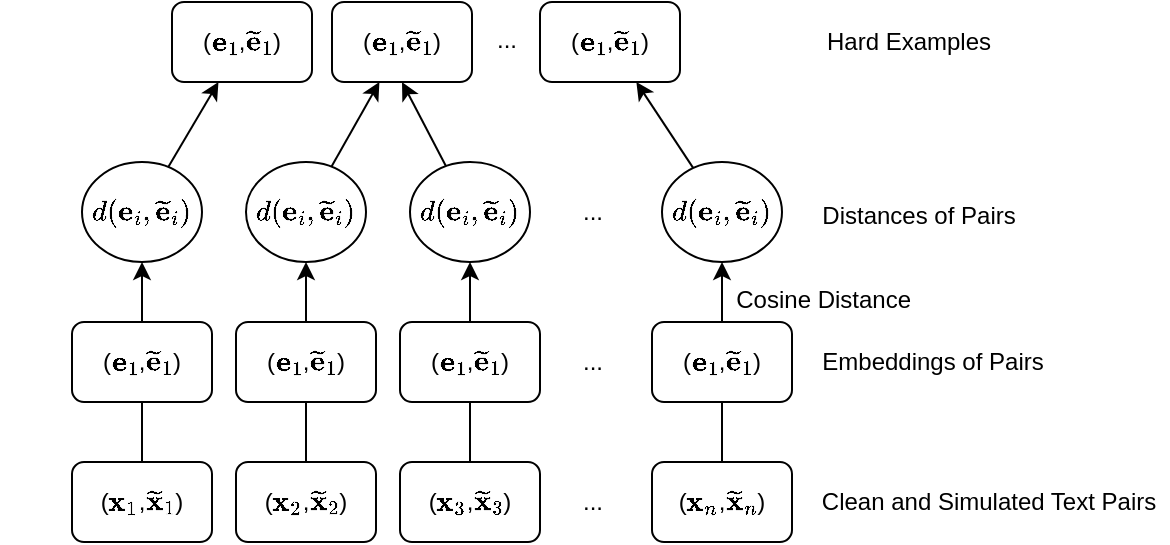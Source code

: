 <mxfile version="14.9.3" type="github">
  <diagram id="E3GFg0OGAkG6G9jWUTcP" name="Page-1">
    <mxGraphModel dx="845" dy="509" grid="1" gridSize="10" guides="1" tooltips="1" connect="1" arrows="1" fold="1" page="1" pageScale="1" pageWidth="827" pageHeight="1169" math="1" shadow="0">
      <root>
        <mxCell id="0" />
        <mxCell id="1" parent="0" />
        <mxCell id="UlxhPjbnL3pSGGldGGU--26" value="" style="edgeStyle=orthogonalEdgeStyle;rounded=0;orthogonalLoop=1;jettySize=auto;html=1;" edge="1" parent="1" source="UlxhPjbnL3pSGGldGGU--1" target="UlxhPjbnL3pSGGldGGU--17">
          <mxGeometry relative="1" as="geometry" />
        </mxCell>
        <mxCell id="UlxhPjbnL3pSGGldGGU--1" value="(\(\mathbf{x}_1\),\(\mathbf{\widetilde{x}}_1\))" style="rounded=1;whiteSpace=wrap;html=1;" vertex="1" parent="1">
          <mxGeometry x="180" y="400" width="70" height="40" as="geometry" />
        </mxCell>
        <mxCell id="UlxhPjbnL3pSGGldGGU--27" value="" style="edgeStyle=orthogonalEdgeStyle;rounded=0;orthogonalLoop=1;jettySize=auto;html=1;" edge="1" parent="1" source="UlxhPjbnL3pSGGldGGU--3" target="UlxhPjbnL3pSGGldGGU--19">
          <mxGeometry relative="1" as="geometry" />
        </mxCell>
        <mxCell id="UlxhPjbnL3pSGGldGGU--3" value="(\(\mathbf{x}_2\),\(\mathbf{\widetilde{x}}_2\))" style="rounded=1;whiteSpace=wrap;html=1;" vertex="1" parent="1">
          <mxGeometry x="262" y="400" width="70" height="40" as="geometry" />
        </mxCell>
        <mxCell id="UlxhPjbnL3pSGGldGGU--28" value="" style="edgeStyle=orthogonalEdgeStyle;rounded=0;orthogonalLoop=1;jettySize=auto;html=1;" edge="1" parent="1" source="UlxhPjbnL3pSGGldGGU--4" target="UlxhPjbnL3pSGGldGGU--20">
          <mxGeometry relative="1" as="geometry" />
        </mxCell>
        <mxCell id="UlxhPjbnL3pSGGldGGU--4" value="(\(\mathbf{x}_3\),\(\mathbf{\widetilde{x}}_3\))" style="rounded=1;whiteSpace=wrap;html=1;" vertex="1" parent="1">
          <mxGeometry x="344" y="400" width="70" height="40" as="geometry" />
        </mxCell>
        <mxCell id="UlxhPjbnL3pSGGldGGU--5" value="..." style="text;html=1;align=center;verticalAlign=middle;resizable=0;points=[];autosize=1;strokeColor=none;" vertex="1" parent="1">
          <mxGeometry x="425" y="410" width="30" height="20" as="geometry" />
        </mxCell>
        <mxCell id="UlxhPjbnL3pSGGldGGU--29" value="" style="edgeStyle=orthogonalEdgeStyle;rounded=0;orthogonalLoop=1;jettySize=auto;html=1;" edge="1" parent="1" source="UlxhPjbnL3pSGGldGGU--6" target="UlxhPjbnL3pSGGldGGU--21">
          <mxGeometry relative="1" as="geometry" />
        </mxCell>
        <mxCell id="UlxhPjbnL3pSGGldGGU--6" value="(\(\mathbf{x}_n\),\(\mathbf{\widetilde{x}}_n\))" style="rounded=1;whiteSpace=wrap;html=1;" vertex="1" parent="1">
          <mxGeometry x="470" y="400" width="70" height="40" as="geometry" />
        </mxCell>
        <mxCell id="UlxhPjbnL3pSGGldGGU--7" value="Clean and Simulated Text Pairs" style="text;html=1;align=center;verticalAlign=middle;resizable=0;points=[];autosize=1;strokeColor=none;" vertex="1" parent="1">
          <mxGeometry x="548" y="410" width="180" height="20" as="geometry" />
        </mxCell>
        <mxCell id="UlxhPjbnL3pSGGldGGU--8" value="(\(\mathbf{e}_1\),\(\mathbf{\widetilde{e}}_1\))" style="rounded=1;whiteSpace=wrap;html=1;" vertex="1" parent="1">
          <mxGeometry x="180" y="330" width="70" height="40" as="geometry" />
        </mxCell>
        <mxCell id="UlxhPjbnL3pSGGldGGU--9" value="(\(\mathbf{e}_1\),\(\mathbf{\widetilde{e}}_1\))" style="rounded=1;whiteSpace=wrap;html=1;" vertex="1" parent="1">
          <mxGeometry x="262" y="330" width="70" height="40" as="geometry" />
        </mxCell>
        <mxCell id="UlxhPjbnL3pSGGldGGU--10" value="(\(\mathbf{e}_1\),\(\mathbf{\widetilde{e}}_1\))" style="rounded=1;whiteSpace=wrap;html=1;" vertex="1" parent="1">
          <mxGeometry x="344" y="330" width="70" height="40" as="geometry" />
        </mxCell>
        <mxCell id="UlxhPjbnL3pSGGldGGU--11" value="(\(\mathbf{e}_1\),\(\mathbf{\widetilde{e}}_1\))" style="rounded=1;whiteSpace=wrap;html=1;" vertex="1" parent="1">
          <mxGeometry x="470" y="330" width="70" height="40" as="geometry" />
        </mxCell>
        <mxCell id="UlxhPjbnL3pSGGldGGU--12" value="..." style="text;html=1;align=center;verticalAlign=middle;resizable=0;points=[];autosize=1;strokeColor=none;" vertex="1" parent="1">
          <mxGeometry x="425" y="340" width="30" height="20" as="geometry" />
        </mxCell>
        <mxCell id="UlxhPjbnL3pSGGldGGU--13" value="Embeddings of Pairs" style="text;html=1;align=center;verticalAlign=middle;resizable=0;points=[];autosize=1;strokeColor=none;" vertex="1" parent="1">
          <mxGeometry x="545" y="340" width="130" height="20" as="geometry" />
        </mxCell>
        <mxCell id="UlxhPjbnL3pSGGldGGU--30" value="" style="rounded=0;orthogonalLoop=1;jettySize=auto;html=1;" edge="1" parent="1" source="UlxhPjbnL3pSGGldGGU--17" target="UlxhPjbnL3pSGGldGGU--22">
          <mxGeometry relative="1" as="geometry" />
        </mxCell>
        <mxCell id="UlxhPjbnL3pSGGldGGU--17" value="&lt;span&gt;\(d(\mathbf{e}_i, \mathbf{\widetilde{e}}_i)\)&lt;/span&gt;" style="ellipse;whiteSpace=wrap;html=1;" vertex="1" parent="1">
          <mxGeometry x="185" y="250" width="60" height="50" as="geometry" />
        </mxCell>
        <mxCell id="UlxhPjbnL3pSGGldGGU--31" value="" style="edgeStyle=none;rounded=0;orthogonalLoop=1;jettySize=auto;html=1;" edge="1" parent="1" source="UlxhPjbnL3pSGGldGGU--19" target="UlxhPjbnL3pSGGldGGU--23">
          <mxGeometry relative="1" as="geometry" />
        </mxCell>
        <mxCell id="UlxhPjbnL3pSGGldGGU--19" value="&lt;span&gt;\(d(\mathbf{e}_i, \mathbf{\widetilde{e}}_i)\)&lt;/span&gt;" style="ellipse;whiteSpace=wrap;html=1;" vertex="1" parent="1">
          <mxGeometry x="267" y="250" width="60" height="50" as="geometry" />
        </mxCell>
        <mxCell id="UlxhPjbnL3pSGGldGGU--32" value="" style="edgeStyle=none;rounded=0;orthogonalLoop=1;jettySize=auto;html=1;entryX=0.5;entryY=1;entryDx=0;entryDy=0;" edge="1" parent="1" source="UlxhPjbnL3pSGGldGGU--20" target="UlxhPjbnL3pSGGldGGU--23">
          <mxGeometry relative="1" as="geometry" />
        </mxCell>
        <mxCell id="UlxhPjbnL3pSGGldGGU--20" value="&lt;span&gt;\(d(\mathbf{e}_i, \mathbf{\widetilde{e}}_i)\)&lt;/span&gt;" style="ellipse;whiteSpace=wrap;html=1;" vertex="1" parent="1">
          <mxGeometry x="349" y="250" width="60" height="50" as="geometry" />
        </mxCell>
        <mxCell id="UlxhPjbnL3pSGGldGGU--33" value="" style="edgeStyle=none;rounded=0;orthogonalLoop=1;jettySize=auto;html=1;" edge="1" parent="1" source="UlxhPjbnL3pSGGldGGU--21" target="UlxhPjbnL3pSGGldGGU--24">
          <mxGeometry relative="1" as="geometry" />
        </mxCell>
        <mxCell id="UlxhPjbnL3pSGGldGGU--21" value="&lt;span&gt;\(d(\mathbf{e}_i, \mathbf{\widetilde{e}}_i)\)&lt;/span&gt;" style="ellipse;whiteSpace=wrap;html=1;" vertex="1" parent="1">
          <mxGeometry x="475" y="250" width="60" height="50" as="geometry" />
        </mxCell>
        <mxCell id="UlxhPjbnL3pSGGldGGU--22" value="(\(\mathbf{e}_1\),\(\mathbf{\widetilde{e}}_1\))" style="rounded=1;whiteSpace=wrap;html=1;" vertex="1" parent="1">
          <mxGeometry x="230" y="170" width="70" height="40" as="geometry" />
        </mxCell>
        <mxCell id="UlxhPjbnL3pSGGldGGU--23" value="(\(\mathbf{e}_1\),\(\mathbf{\widetilde{e}}_1\))" style="rounded=1;whiteSpace=wrap;html=1;" vertex="1" parent="1">
          <mxGeometry x="310" y="170" width="70" height="40" as="geometry" />
        </mxCell>
        <mxCell id="UlxhPjbnL3pSGGldGGU--24" value="(\(\mathbf{e}_1\),\(\mathbf{\widetilde{e}}_1\))" style="rounded=1;whiteSpace=wrap;html=1;" vertex="1" parent="1">
          <mxGeometry x="414" y="170" width="70" height="40" as="geometry" />
        </mxCell>
        <mxCell id="UlxhPjbnL3pSGGldGGU--25" value="..." style="text;html=1;align=center;verticalAlign=middle;resizable=0;points=[];autosize=1;strokeColor=none;" vertex="1" parent="1">
          <mxGeometry x="382" y="179" width="30" height="20" as="geometry" />
        </mxCell>
        <mxCell id="UlxhPjbnL3pSGGldGGU--34" value="..." style="text;html=1;align=center;verticalAlign=middle;resizable=0;points=[];autosize=1;strokeColor=none;" vertex="1" parent="1">
          <mxGeometry x="425" y="265" width="30" height="20" as="geometry" />
        </mxCell>
        <mxCell id="UlxhPjbnL3pSGGldGGU--35" value="Distances of Pairs" style="text;html=1;align=center;verticalAlign=middle;resizable=0;points=[];autosize=1;strokeColor=none;" vertex="1" parent="1">
          <mxGeometry x="548" y="267" width="110" height="20" as="geometry" />
        </mxCell>
        <mxCell id="UlxhPjbnL3pSGGldGGU--36" value="Hard Examples" style="text;html=1;align=center;verticalAlign=middle;resizable=0;points=[];autosize=1;strokeColor=none;" vertex="1" parent="1">
          <mxGeometry x="548" y="180" width="100" height="20" as="geometry" />
        </mxCell>
        <mxCell id="UlxhPjbnL3pSGGldGGU--37" value="Cosine Distance&amp;nbsp;" style="text;html=1;align=center;verticalAlign=middle;resizable=0;points=[];autosize=1;strokeColor=none;" vertex="1" parent="1">
          <mxGeometry x="502" y="309" width="110" height="20" as="geometry" />
        </mxCell>
      </root>
    </mxGraphModel>
  </diagram>
</mxfile>
